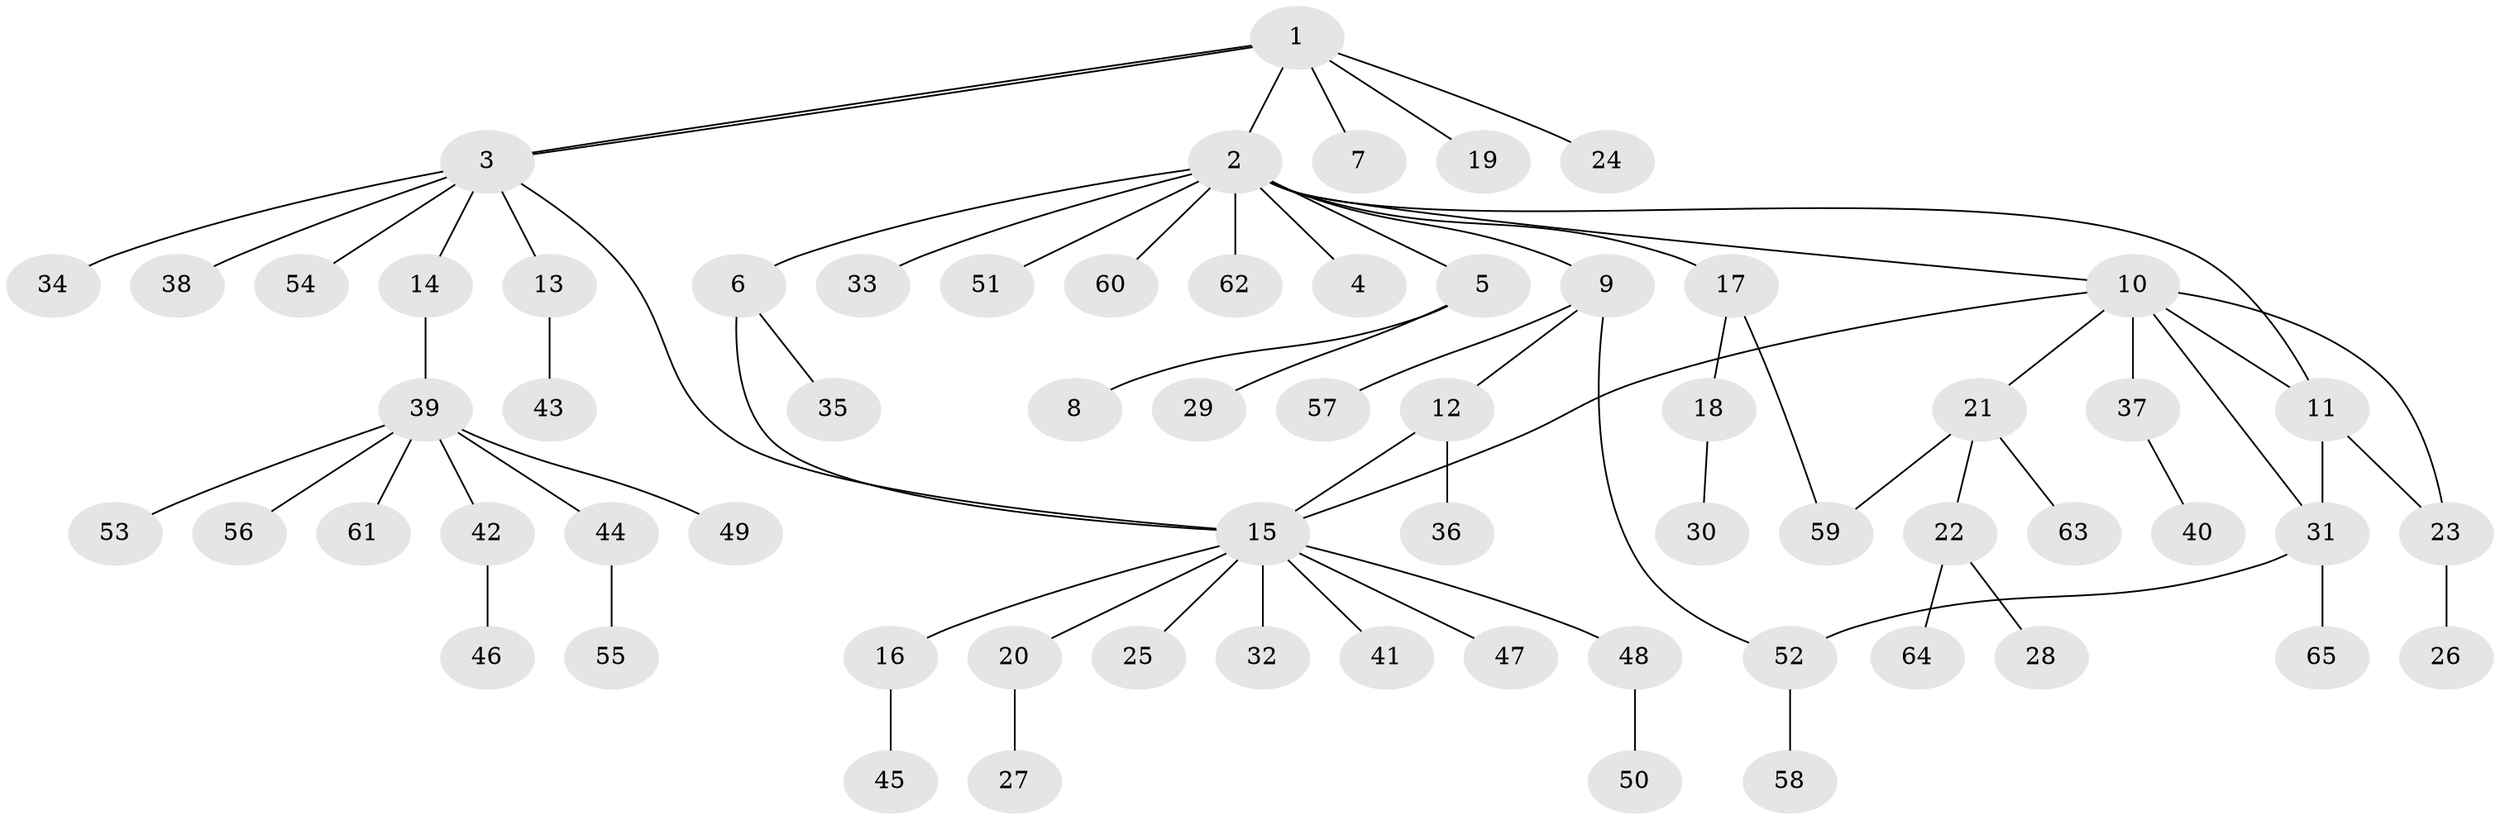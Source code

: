 // Generated by graph-tools (version 1.1) at 2025/26/03/09/25 03:26:02]
// undirected, 65 vertices, 73 edges
graph export_dot {
graph [start="1"]
  node [color=gray90,style=filled];
  1;
  2;
  3;
  4;
  5;
  6;
  7;
  8;
  9;
  10;
  11;
  12;
  13;
  14;
  15;
  16;
  17;
  18;
  19;
  20;
  21;
  22;
  23;
  24;
  25;
  26;
  27;
  28;
  29;
  30;
  31;
  32;
  33;
  34;
  35;
  36;
  37;
  38;
  39;
  40;
  41;
  42;
  43;
  44;
  45;
  46;
  47;
  48;
  49;
  50;
  51;
  52;
  53;
  54;
  55;
  56;
  57;
  58;
  59;
  60;
  61;
  62;
  63;
  64;
  65;
  1 -- 2;
  1 -- 3;
  1 -- 3;
  1 -- 7;
  1 -- 19;
  1 -- 24;
  2 -- 4;
  2 -- 5;
  2 -- 6;
  2 -- 9;
  2 -- 10;
  2 -- 11;
  2 -- 17;
  2 -- 33;
  2 -- 51;
  2 -- 60;
  2 -- 62;
  3 -- 13;
  3 -- 14;
  3 -- 15;
  3 -- 34;
  3 -- 38;
  3 -- 54;
  5 -- 8;
  5 -- 29;
  6 -- 15;
  6 -- 35;
  9 -- 12;
  9 -- 52;
  9 -- 57;
  10 -- 11;
  10 -- 15;
  10 -- 21;
  10 -- 23;
  10 -- 31;
  10 -- 37;
  11 -- 23;
  11 -- 31;
  12 -- 15;
  12 -- 36;
  13 -- 43;
  14 -- 39;
  15 -- 16;
  15 -- 20;
  15 -- 25;
  15 -- 32;
  15 -- 41;
  15 -- 47;
  15 -- 48;
  16 -- 45;
  17 -- 18;
  17 -- 59;
  18 -- 30;
  20 -- 27;
  21 -- 22;
  21 -- 59;
  21 -- 63;
  22 -- 28;
  22 -- 64;
  23 -- 26;
  31 -- 52;
  31 -- 65;
  37 -- 40;
  39 -- 42;
  39 -- 44;
  39 -- 49;
  39 -- 53;
  39 -- 56;
  39 -- 61;
  42 -- 46;
  44 -- 55;
  48 -- 50;
  52 -- 58;
}
